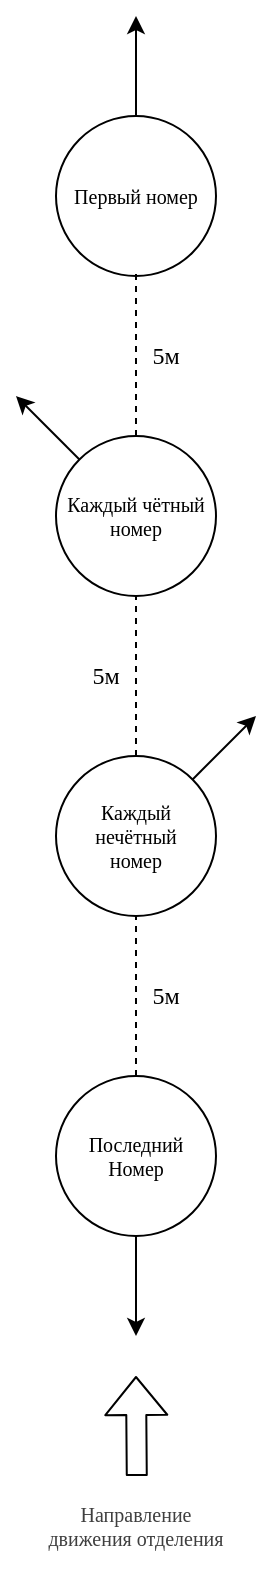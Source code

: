 <mxfile>
    <diagram name="Страница — 1" id="QzuwhkyW6Af4PAKv8zFZ">
        <mxGraphModel dx="2082" dy="1509" grid="1" gridSize="10" guides="1" tooltips="1" connect="1" arrows="1" fold="1" page="1" pageScale="1" pageWidth="10" pageHeight="10" background="none" math="0" shadow="0">
            <root>
                <mxCell id="0"/>
                <mxCell id="1" parent="0"/>
                <mxCell id="10XJrqGJA1PHzQ05Ac-1-43" value="" style="endArrow=none;dashed=1;html=1;rounded=0;" parent="1" source="10XJrqGJA1PHzQ05Ac-1-57" edge="1">
                    <mxGeometry width="50" height="50" relative="1" as="geometry">
                        <mxPoint x="50" y="216" as="sourcePoint"/>
                        <mxPoint x="50.0" y="116" as="targetPoint"/>
                    </mxGeometry>
                </mxCell>
                <mxCell id="10XJrqGJA1PHzQ05Ac-1-47" value="" style="endArrow=classic;html=1;rounded=0;" parent="1" source="10XJrqGJA1PHzQ05Ac-1-57" edge="1">
                    <mxGeometry width="50" height="50" relative="1" as="geometry">
                        <mxPoint x="20" y="216" as="sourcePoint"/>
                        <mxPoint x="-10" y="180" as="targetPoint"/>
                    </mxGeometry>
                </mxCell>
                <mxCell id="10XJrqGJA1PHzQ05Ac-1-48" value="" style="endArrow=classic;html=1;rounded=0;" parent="1" source="10XJrqGJA1PHzQ05Ac-1-58" edge="1">
                    <mxGeometry width="50" height="50" relative="1" as="geometry">
                        <mxPoint x="80" y="366" as="sourcePoint"/>
                        <mxPoint x="110" y="340" as="targetPoint"/>
                    </mxGeometry>
                </mxCell>
                <mxCell id="10XJrqGJA1PHzQ05Ac-1-50" value="" style="endArrow=none;dashed=1;html=1;rounded=0;" parent="1" source="10XJrqGJA1PHzQ05Ac-1-58" target="10XJrqGJA1PHzQ05Ac-1-57" edge="1">
                    <mxGeometry width="50" height="50" relative="1" as="geometry">
                        <mxPoint x="50" y="446" as="sourcePoint"/>
                        <mxPoint x="50" y="290" as="targetPoint"/>
                    </mxGeometry>
                </mxCell>
                <mxCell id="10XJrqGJA1PHzQ05Ac-1-52" value="" style="endArrow=none;dashed=1;html=1;rounded=0;curved=0;" parent="1" source="10XJrqGJA1PHzQ05Ac-1-63" target="10XJrqGJA1PHzQ05Ac-1-58" edge="1">
                    <mxGeometry width="50" height="50" relative="1" as="geometry">
                        <mxPoint x="50" y="626" as="sourcePoint"/>
                        <mxPoint x="50" y="546" as="targetPoint"/>
                    </mxGeometry>
                </mxCell>
                <mxCell id="10XJrqGJA1PHzQ05Ac-1-54" value="" style="endArrow=classic;html=1;rounded=0;" parent="1" source="10XJrqGJA1PHzQ05Ac-1-63" edge="1">
                    <mxGeometry width="50" height="50" relative="1" as="geometry">
                        <mxPoint x="50" y="582" as="sourcePoint"/>
                        <mxPoint x="50" y="650" as="targetPoint"/>
                    </mxGeometry>
                </mxCell>
                <mxCell id="10XJrqGJA1PHzQ05Ac-1-57" value="&lt;div&gt;Каждый чётный&lt;/div&gt;&lt;div&gt;номер&lt;/div&gt;" style="ellipse;whiteSpace=wrap;html=1;aspect=fixed;fontFamily=Comfortaa;fontSource=https%3A%2F%2Ffonts.googleapis.com%2Fcss%3Ffamily%3DComfortaa;fontSize=10;fillColor=none;" parent="1" vertex="1">
                    <mxGeometry x="10" y="200" width="80" height="80" as="geometry"/>
                </mxCell>
                <mxCell id="10XJrqGJA1PHzQ05Ac-1-58" value="&lt;div&gt;Каждый нечётный&lt;/div&gt;&lt;div&gt;номер&lt;/div&gt;" style="ellipse;whiteSpace=wrap;html=1;aspect=fixed;fontSize=10;fontFamily=Comfortaa;fontSource=https%3A%2F%2Ffonts.googleapis.com%2Fcss%3Ffamily%3DComfortaa;fillColor=none;" parent="1" vertex="1">
                    <mxGeometry x="10" y="360" width="80" height="80" as="geometry"/>
                </mxCell>
                <mxCell id="10XJrqGJA1PHzQ05Ac-1-63" value="&lt;font style=&quot;color: rgb(0, 0, 0);&quot;&gt;Последний&lt;/font&gt;&lt;div&gt;&lt;font style=&quot;color: rgb(0, 0, 0);&quot;&gt;Номер&lt;/font&gt;&lt;/div&gt;" style="ellipse;whiteSpace=wrap;html=1;aspect=fixed;fontSize=10;fontFamily=Comfortaa;fontSource=https%3A%2F%2Ffonts.googleapis.com%2Fcss%3Ffamily%3DComfortaa;fillColor=none;" parent="1" vertex="1">
                    <mxGeometry x="10" y="520" width="80" height="80" as="geometry"/>
                </mxCell>
                <mxCell id="2" value="" style="shape=flexArrow;endArrow=classic;html=1;fontColor=none;noLabel=1;fillColor=none;" parent="1" edge="1">
                    <mxGeometry width="50" height="50" relative="1" as="geometry">
                        <mxPoint x="50.39" y="720" as="sourcePoint"/>
                        <mxPoint x="50.0" y="670" as="targetPoint"/>
                    </mxGeometry>
                </mxCell>
                <mxCell id="5" value="Первый номер" style="ellipse;whiteSpace=wrap;html=1;aspect=fixed;fontFamily=Comfortaa;fontSource=https%3A%2F%2Ffonts.googleapis.com%2Fcss%3Ffamily%3DComfortaa;fontSize=10;fillColor=none;" parent="1" vertex="1">
                    <mxGeometry x="10" y="40" width="80" height="80" as="geometry"/>
                </mxCell>
                <mxCell id="8" value="&lt;div&gt;&lt;font&gt;5м&lt;/font&gt;&lt;/div&gt;" style="text;html=1;align=center;verticalAlign=middle;whiteSpace=wrap;rounded=0;fontSize=12;fontFamily=Comfortaa;fontSource=https%3A%2F%2Ffonts.googleapis.com%2Fcss%3Ffamily%3DComfortaa;rotation=0;" parent="1" vertex="1">
                    <mxGeometry x="50" y="120" width="30" height="80" as="geometry"/>
                </mxCell>
                <mxCell id="9" value="&lt;div&gt;&lt;font&gt;5м&lt;/font&gt;&lt;/div&gt;" style="text;html=1;align=center;verticalAlign=middle;whiteSpace=wrap;rounded=0;fontSize=12;fontFamily=Comfortaa;fontSource=https%3A%2F%2Ffonts.googleapis.com%2Fcss%3Ffamily%3DComfortaa;rotation=0;" parent="1" vertex="1">
                    <mxGeometry x="20" y="280" width="30" height="80" as="geometry"/>
                </mxCell>
                <mxCell id="10" value="&lt;div&gt;&lt;font&gt;5м&lt;/font&gt;&lt;/div&gt;" style="text;html=1;align=center;verticalAlign=middle;whiteSpace=wrap;rounded=0;fontSize=12;fontFamily=Comfortaa;fontSource=https%3A%2F%2Ffonts.googleapis.com%2Fcss%3Ffamily%3DComfortaa;rotation=0;" parent="1" vertex="1">
                    <mxGeometry x="50" y="440" width="30" height="80" as="geometry"/>
                </mxCell>
                <mxCell id="11" value="&lt;font style=&quot;color: rgb(63, 63, 63); scrollbar-color: rgb(226, 226, 226) rgb(251, 251, 251); font-family: Comfortaa; text-wrap-mode: nowrap;&quot;&gt;Направление&lt;/font&gt;&lt;div style=&quot;color: rgb(63, 63, 63); scrollbar-color: rgb(226, 226, 226) rgb(251, 251, 251); font-family: Comfortaa; text-wrap-mode: nowrap;&quot;&gt;&lt;font style=&quot;color: rgb(63, 63, 63); scrollbar-color: rgb(226, 226, 226) rgb(251, 251, 251);&quot;&gt;движения отделения&lt;/font&gt;&lt;/div&gt;" style="text;html=1;align=center;verticalAlign=middle;whiteSpace=wrap;rounded=0;fontSize=10;" parent="1" vertex="1">
                    <mxGeometry x="-10" y="720" width="120" height="50" as="geometry"/>
                </mxCell>
                <mxCell id="12" value="" style="endArrow=classic;html=1;rounded=0;" edge="1" parent="1" source="5">
                    <mxGeometry width="50" height="50" relative="1" as="geometry">
                        <mxPoint x="88" y="382" as="sourcePoint"/>
                        <mxPoint x="50" y="-10" as="targetPoint"/>
                    </mxGeometry>
                </mxCell>
            </root>
        </mxGraphModel>
    </diagram>
</mxfile>